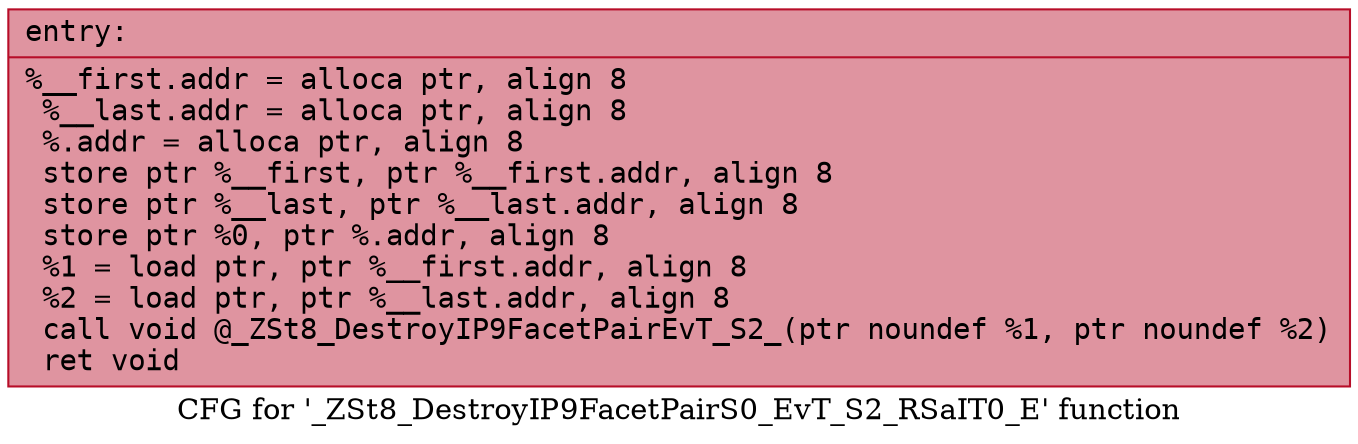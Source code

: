 digraph "CFG for '_ZSt8_DestroyIP9FacetPairS0_EvT_S2_RSaIT0_E' function" {
	label="CFG for '_ZSt8_DestroyIP9FacetPairS0_EvT_S2_RSaIT0_E' function";

	Node0x5606e014b690 [shape=record,color="#b70d28ff", style=filled, fillcolor="#b70d2870" fontname="Courier",label="{entry:\l|  %__first.addr = alloca ptr, align 8\l  %__last.addr = alloca ptr, align 8\l  %.addr = alloca ptr, align 8\l  store ptr %__first, ptr %__first.addr, align 8\l  store ptr %__last, ptr %__last.addr, align 8\l  store ptr %0, ptr %.addr, align 8\l  %1 = load ptr, ptr %__first.addr, align 8\l  %2 = load ptr, ptr %__last.addr, align 8\l  call void @_ZSt8_DestroyIP9FacetPairEvT_S2_(ptr noundef %1, ptr noundef %2)\l  ret void\l}"];
}
